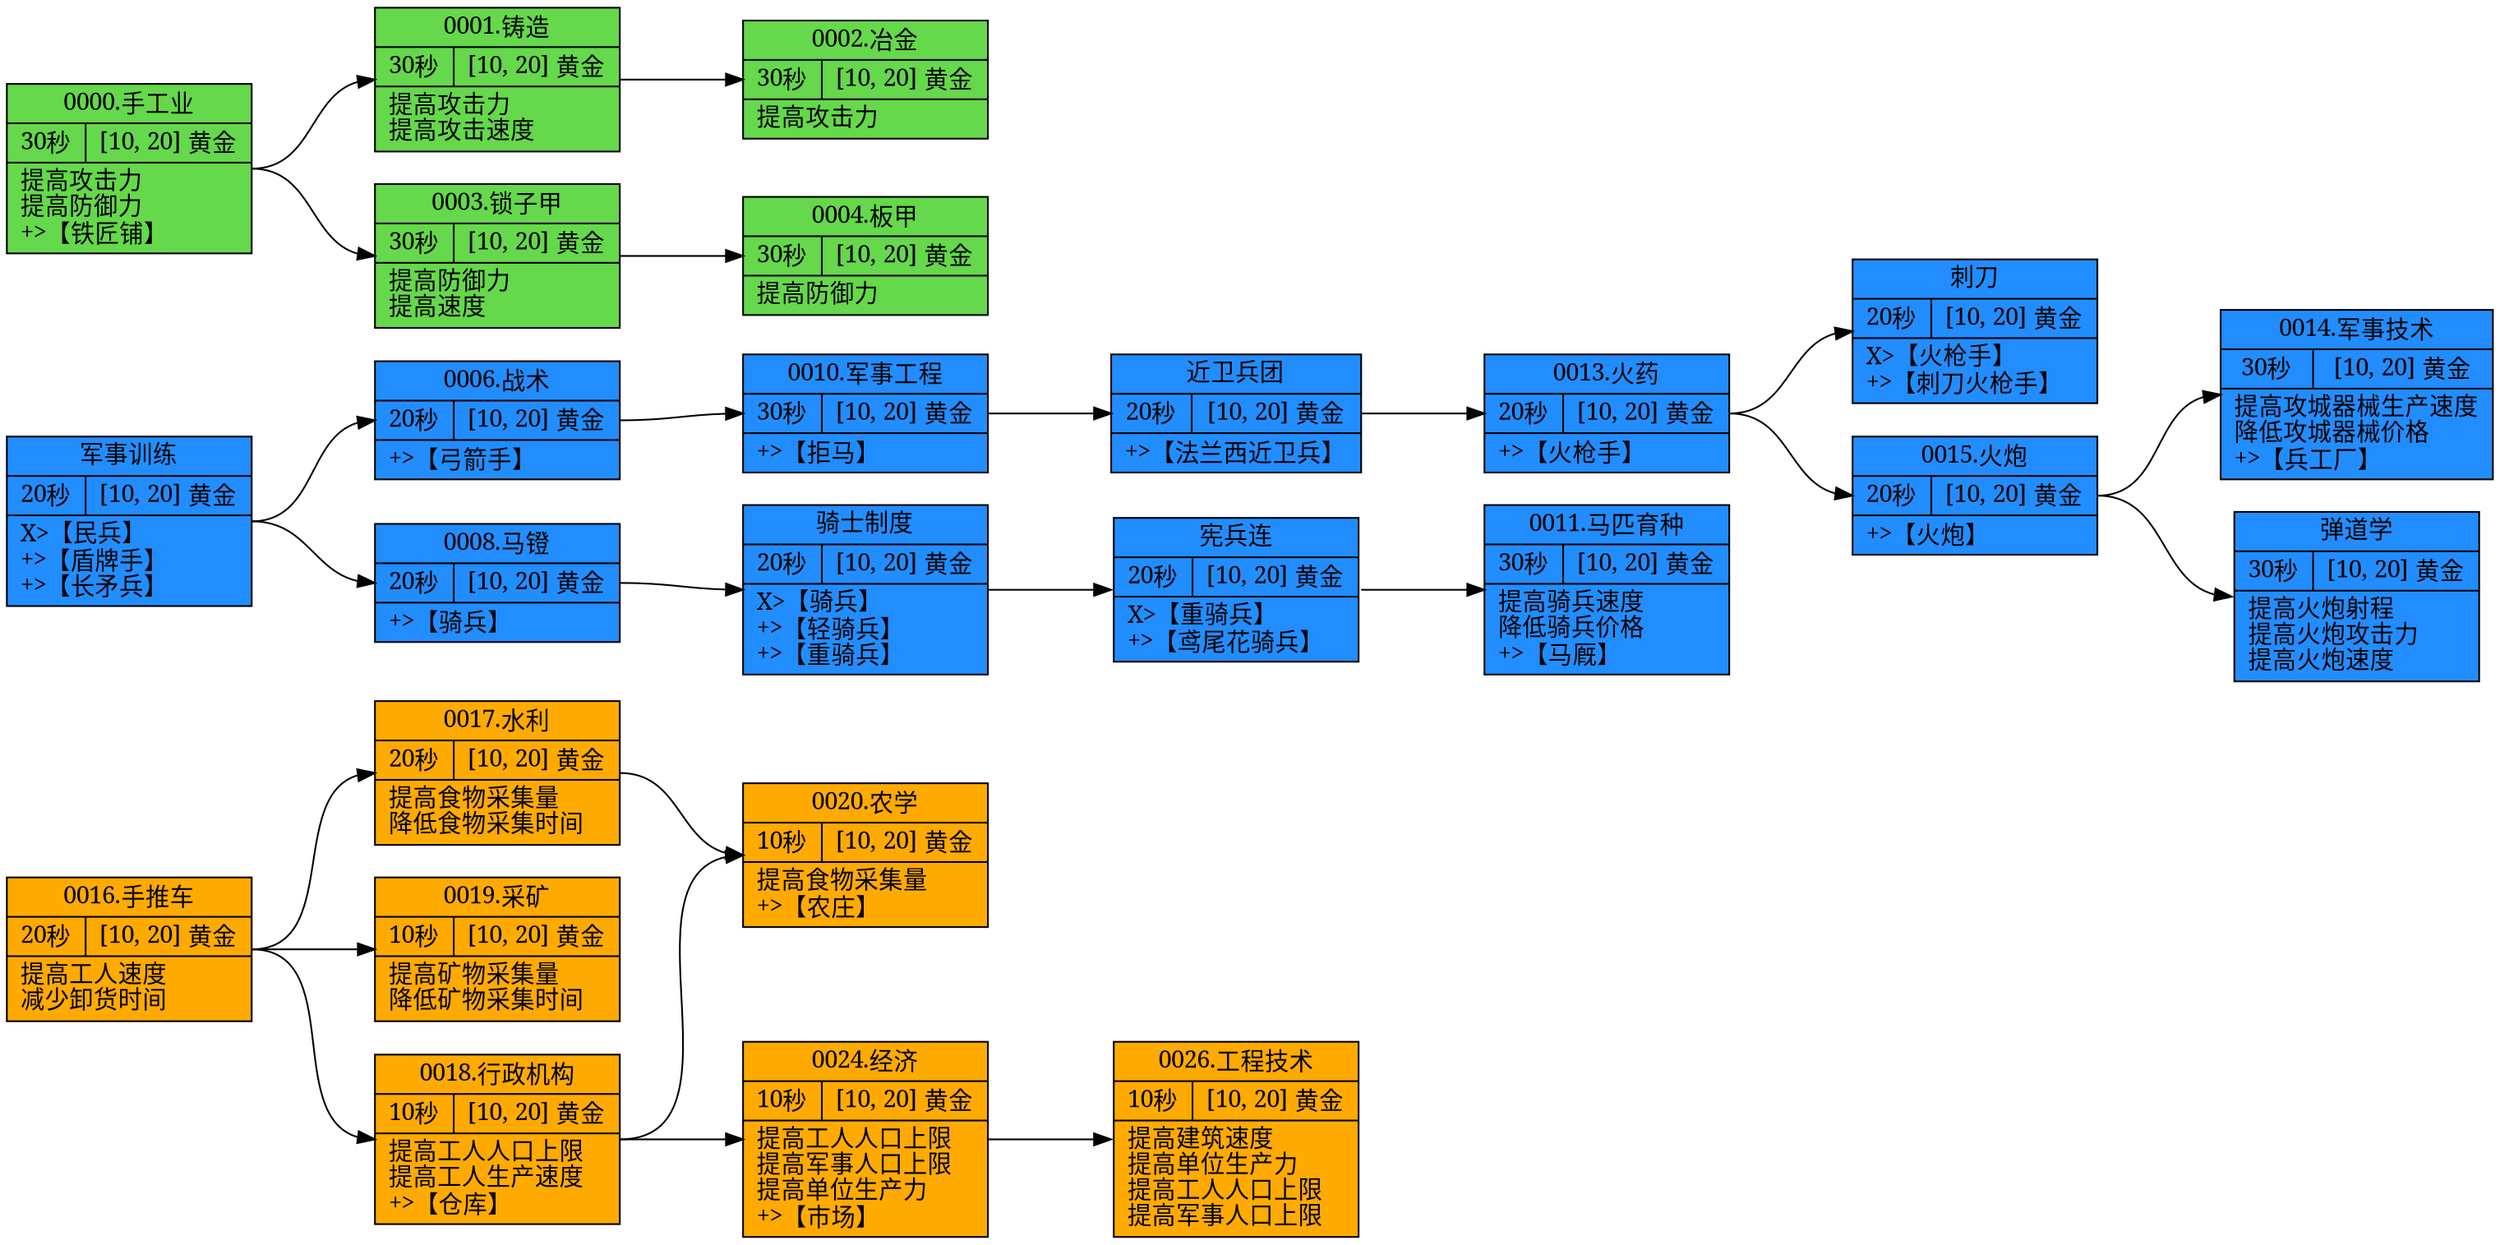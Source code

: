 digraph G {
	rankdir=LR ranksep=1
	"0016.手推车" [label="0016.手推车|{<f0>20秒| <f1>[10, 20] 黄金 }|提高工人速度\l减少卸货时间\l" fillcolor="#ffaa00" fontname=SimSun shape=record style=filled]
	"0017.水利" [label="0017.水利|{<f0>20秒| <f1>[10, 20] 黄金 }|提高食物采集量\l降低食物采集时间\l" fillcolor="#ffaa00" fontname=SimSun shape=record style=filled]
	"0016.手推车":e -> "0017.水利":w [len=2.00]
	"0019.采矿" [label="0019.采矿|{<f0>10秒| <f1>[10, 20] 黄金 }|提高矿物采集量\l降低矿物采集时间\l" fillcolor="#ffaa00" fontname=SimSun shape=record style=filled]
	"0016.手推车":e -> "0019.采矿":w [len=2.00]
	"0018.行政机构" [label="0018.行政机构|{<f0>10秒| <f1>[10, 20] 黄金 }|提高工人人口上限\l提高工人生产速度\l\+\>【仓库】\l" fillcolor="#ffaa00" fontname=SimSun shape=record style=filled]
	"0016.手推车":e -> "0018.行政机构":w [len=2.00]
	"0020.农学" [label="0020.农学|{<f0>10秒| <f1>[10, 20] 黄金 }|提高食物采集量\l\+\>【农庄】\l" fillcolor="#ffaa00" fontname=SimSun shape=record style=filled]
	"0017.水利":e -> "0020.农学":w [len=2.00]
	"0018.行政机构":e -> "0020.农学":w [len=2.00]
	"0024.经济" [label="0024.经济|{<f0>10秒| <f1>[10, 20] 黄金 }|提高工人人口上限\l提高军事人口上限\l提高单位生产力\l\+\>【市场】\l" fillcolor="#ffaa00" fontname=SimSun shape=record style=filled]
	"0018.行政机构":e -> "0024.经济":w [len=2.00]
	"0026.工程技术" [label="0026.工程技术|{<f0>10秒| <f1>[10, 20] 黄金 }|提高建筑速度\l提高单位生产力\l提高工人人口上限\l提高军事人口上限\l" fillcolor="#ffaa00" fontname=SimSun shape=record style=filled]
	"0024.经济":e -> "0026.工程技术":w [len=2.00]
	"军事训练" [label="军事训练|{<f0>20秒| <f1>[10, 20] 黄金 }|\X\>【民兵】\l\+\>【盾牌手】\l\+\>【长矛兵】\l" fillcolor="#228dff" fontname=SimSun shape=record style=filled]
	"0006.战术" [label="0006.战术|{<f0>20秒| <f1>[10, 20] 黄金 }|\+\>【弓箭手】\l" fillcolor="#228dff" fontname=SimSun shape=record style=filled]
	"军事训练":e -> "0006.战术":w [len=2.00]
	"0008.马镫" [label="0008.马镫|{<f0>20秒| <f1>[10, 20] 黄金 }|\+\>【骑兵】\l" fillcolor="#228dff" fontname=SimSun shape=record style=filled]
	"军事训练":e -> "0008.马镫":w [len=2.00]
	"骑士制度" [label="骑士制度|{<f0>20秒| <f1>[10, 20] 黄金 }|\X\>【骑兵】\l\+\>【轻骑兵】\l\+\>【重骑兵】\l" fillcolor="#228dff" fontname=SimSun shape=record style=filled]
	"0008.马镫":e -> "骑士制度":w [len=2.00]
	"宪兵连" [label="宪兵连|{<f0>20秒| <f1>[10, 20] 黄金 }|\X\>【重骑兵】\l\+\>【鸢尾花骑兵】\l" fillcolor="#228dff" fontname=SimSun shape=record style=filled]
	"骑士制度":e -> "宪兵连":w [len=2.00]
	"0010.军事工程" [label="0010.军事工程|{<f0>30秒| <f1>[10, 20] 黄金 }|\+\>【拒马】\l" fillcolor="#228dff" fontname=SimSun shape=record style=filled]
	"0006.战术":e -> "0010.军事工程":w [len=2.00]
	"近卫兵团" [label="近卫兵团|{<f0>20秒| <f1>[10, 20] 黄金 }|\+\>【法兰西近卫兵】\l" fillcolor="#228dff" fontname=SimSun shape=record style=filled]
	"0010.军事工程":e -> "近卫兵团":w [len=2.00]
	"0013.火药" [label="0013.火药|{<f0>20秒| <f1>[10, 20] 黄金 }|\+\>【火枪手】\l" fillcolor="#228dff" fontname=SimSun shape=record style=filled]
	"近卫兵团":e -> "0013.火药":w [len=2.00]
	"刺刀" [label="刺刀|{<f0>20秒| <f1>[10, 20] 黄金 }|\X\>【火枪手】\l\+\>【刺刀火枪手】\l" fillcolor="#228dff" fontname=SimSun shape=record style=filled]
	"0013.火药":e -> "刺刀":w [len=2.00]
	"0015.火炮" [label="0015.火炮|{<f0>20秒| <f1>[10, 20] 黄金 }|\+\>【火炮】\l" fillcolor="#228dff" fontname=SimSun shape=record style=filled]
	"0013.火药":e -> "0015.火炮":w [len=2.00]
	"0011.马匹育种" [label="0011.马匹育种|{<f0>30秒| <f1>[10, 20] 黄金 }|提高骑兵速度\l降低骑兵价格\l\+\>【马厩】\l" fillcolor="#228dff" fontname=SimSun shape=record style=filled]
	"宪兵连":e -> "0011.马匹育种":w [len=2.00]
	"0014.军事技术" [label="0014.军事技术|{<f0>30秒| <f1>[10, 20] 黄金 }|提高攻城器械生产速度\l降低攻城器械价格\l\+\>【兵工厂】\l" fillcolor="#228dff" fontname=SimSun shape=record style=filled]
	"0015.火炮":e -> "0014.军事技术":w [len=2.00]
	"弹道学" [label="弹道学|{<f0>30秒| <f1>[10, 20] 黄金 }|提高火炮射程\l提高火炮攻击力\l提高火炮速度\l" fillcolor="#228dff" fontname=SimSun shape=record style=filled]
	"0015.火炮":e -> "弹道学":w [len=2.00]
	"0000.手工业" [label="0000.手工业|{<f0>30秒| <f1>[10, 20] 黄金 }|提高攻击力\l提高防御力\l\+\>【铁匠铺】\l" fillcolor="#65d84b" fontname=SimSun shape=record style=filled]
	"0001.铸造" [label="0001.铸造|{<f0>30秒| <f1>[10, 20] 黄金 }|提高攻击力\l提高攻击速度\l" fillcolor="#65d84b" fontname=SimSun shape=record style=filled]
	"0000.手工业":e -> "0001.铸造":w [len=2.00]
	"0002.冶金" [label="0002.冶金|{<f0>30秒| <f1>[10, 20] 黄金 }|提高攻击力\l" fillcolor="#65d84b" fontname=SimSun shape=record style=filled]
	"0001.铸造":e -> "0002.冶金":w [len=2.00]
	"0003.锁子甲" [label="0003.锁子甲|{<f0>30秒| <f1>[10, 20] 黄金 }|提高防御力\l提高速度\l" fillcolor="#65d84b" fontname=SimSun shape=record style=filled]
	"0000.手工业":e -> "0003.锁子甲":w [len=2.00]
	"0004.板甲" [label="0004.板甲|{<f0>30秒| <f1>[10, 20] 黄金 }|提高防御力\l" fillcolor="#65d84b" fontname=SimSun shape=record style=filled]
	"0003.锁子甲":e -> "0004.板甲":w [len=2.00]
}

